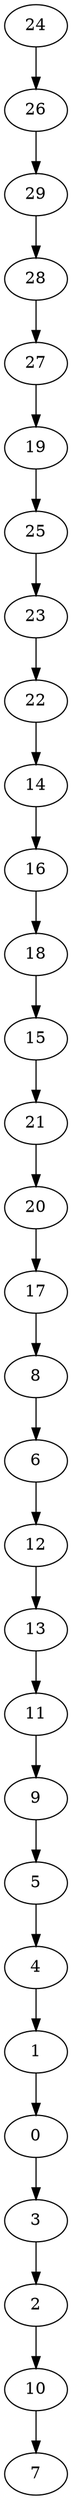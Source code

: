 digraph {
	0 [label = 0]
	1 [label = 1]
	2 [label = 2]
	3 [label = 3]
	4 [label = 4]
	5 [label = 5]
	6 [label = 6]
	7 [label = 7]
	8 [label = 8]
	9 [label = 9]
	10 [label = 10]
	11 [label = 11]
	12 [label = 12]
	13 [label = 13]
	14 [label = 14]
	15 [label = 15]
	16 [label = 16]
	17 [label = 17]
	18 [label = 18]
	19 [label = 19]
	20 [label = 20]
	21 [label = 21]
	22 [label = 22]
	23 [label = 23]
	24 [label = 24]
	25 [label = 25]
	26 [label = 26]
	27 [label = 27]
	28 [label = 28]
	29 [label = 29]
	24->26;
	26->29;
	29->28;
	28->27;
	27->19;
	19->25;
	25->23;
	23->22;
	22->14;
	14->16;
	16->18;
	18->15;
	15->21;
	21->20;
	20->17;
	17->8;
	8->6;
	6->12;
	12->13;
	13->11;
	11->9;
	9->5;
	5->4;
	4->1;
	1->0;
	0->3;
	3->2;
	2->10;
	10->7;
}